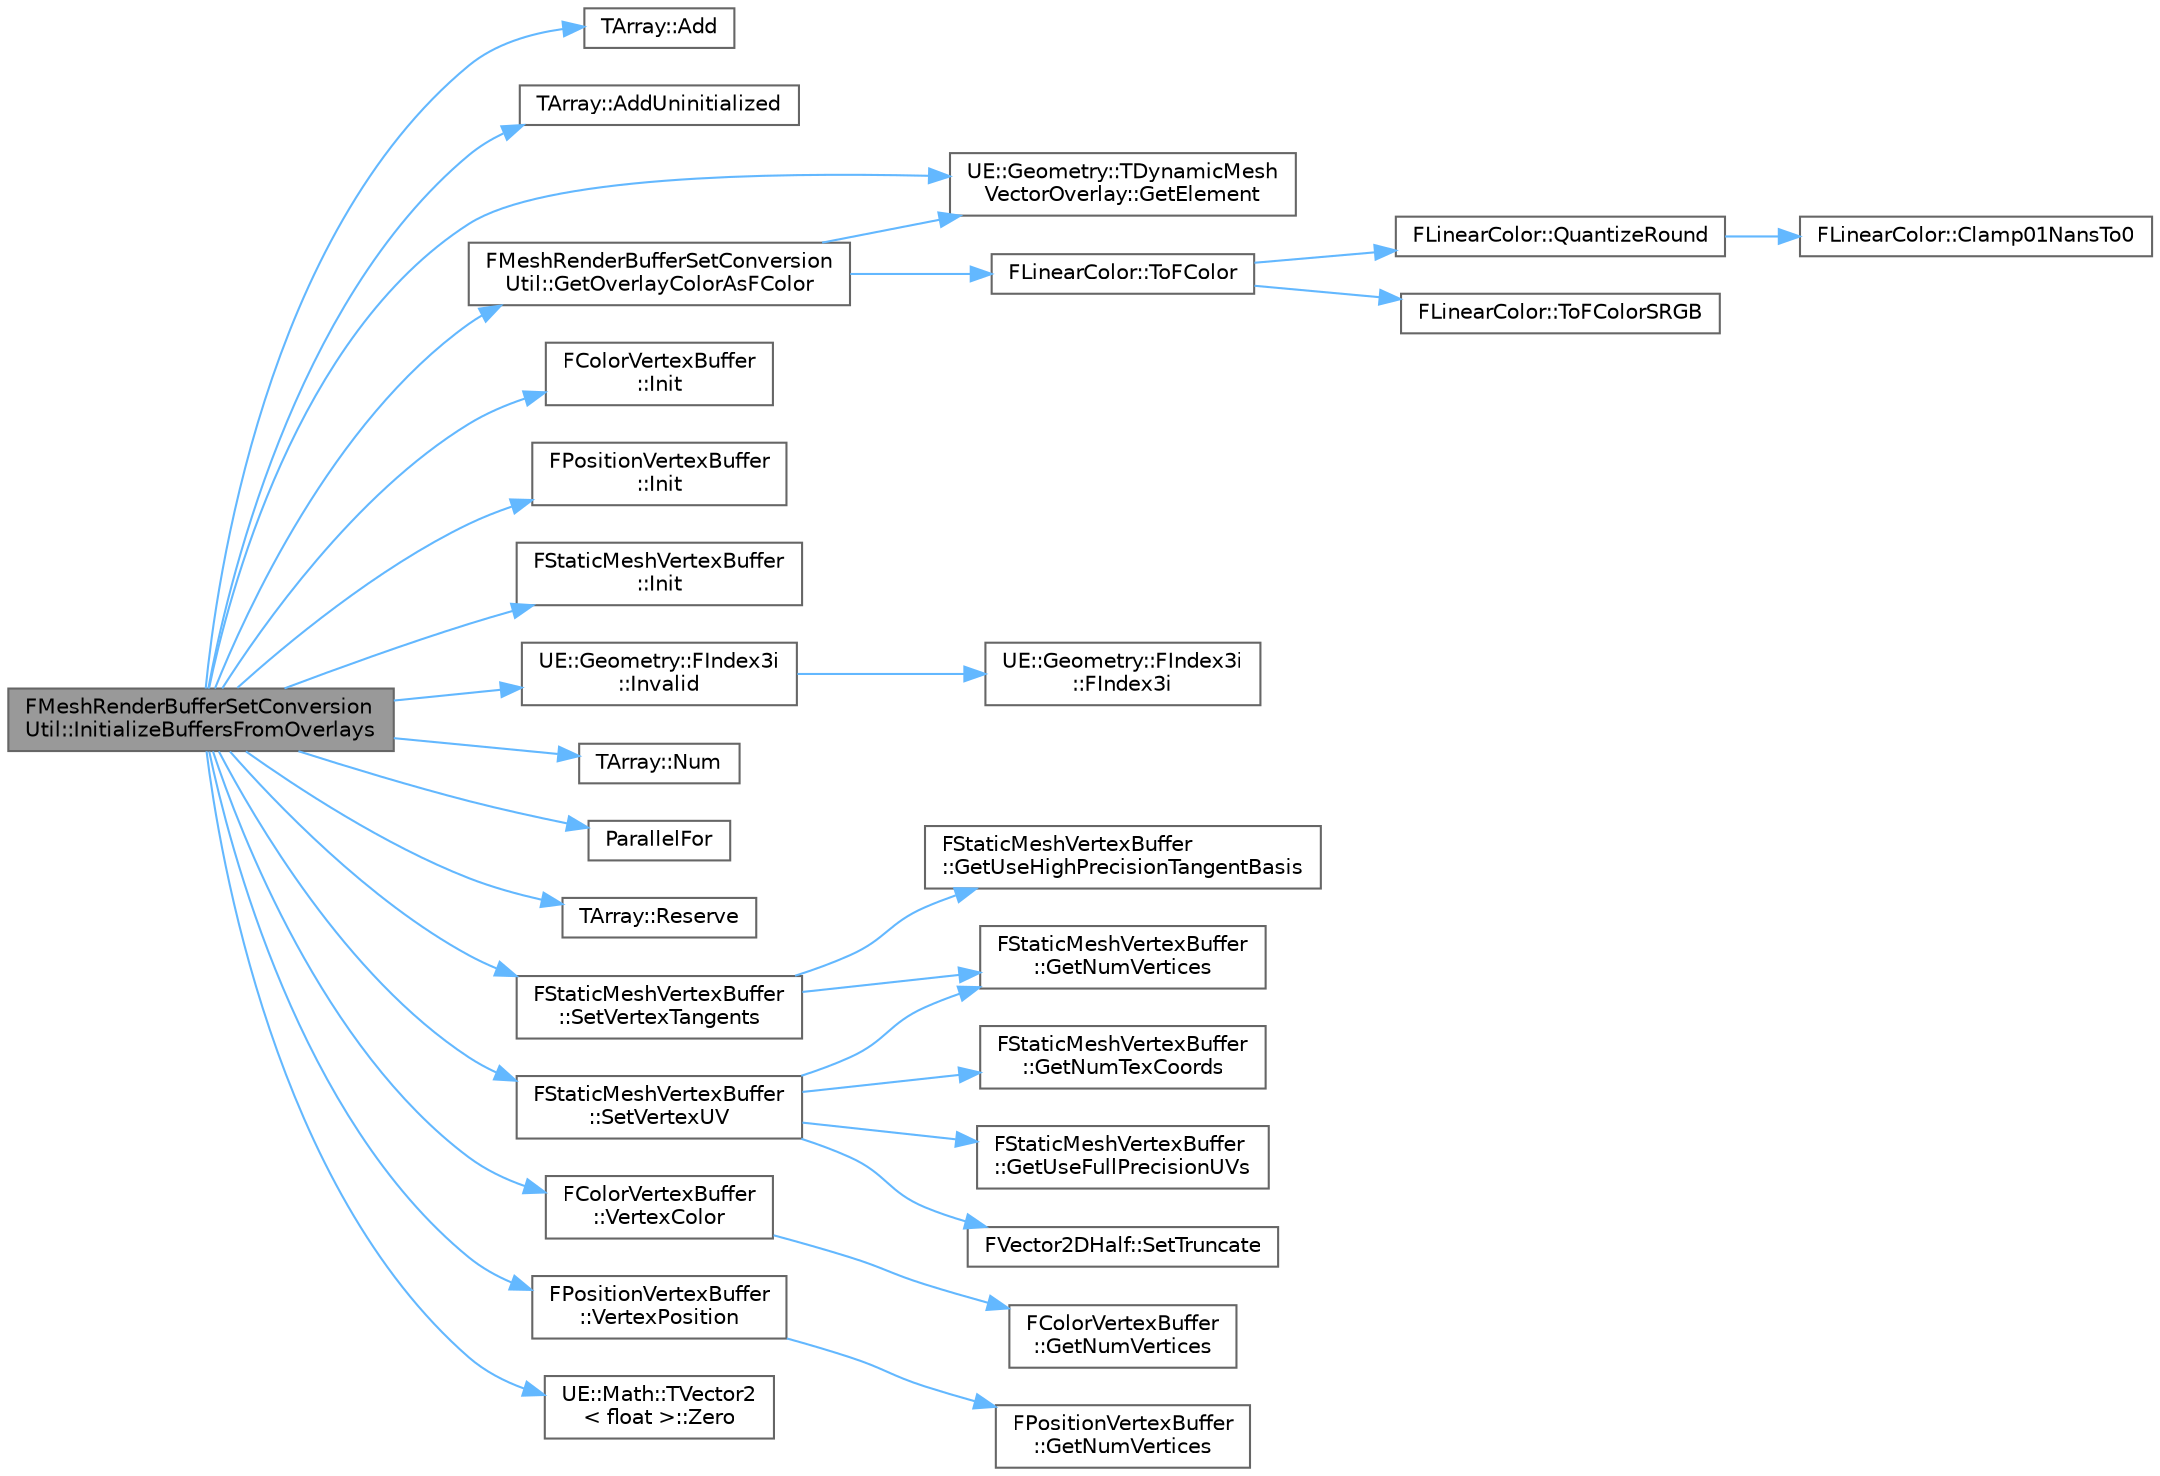 digraph "FMeshRenderBufferSetConversionUtil::InitializeBuffersFromOverlays"
{
 // INTERACTIVE_SVG=YES
 // LATEX_PDF_SIZE
  bgcolor="transparent";
  edge [fontname=Helvetica,fontsize=10,labelfontname=Helvetica,labelfontsize=10];
  node [fontname=Helvetica,fontsize=10,shape=box,height=0.2,width=0.4];
  rankdir="LR";
  Node1 [id="Node000001",label="FMeshRenderBufferSetConversion\lUtil::InitializeBuffersFromOverlays",height=0.2,width=0.4,color="gray40", fillcolor="grey60", style="filled", fontcolor="black",tooltip="Initialize rendering buffers from given attribute overlays."];
  Node1 -> Node2 [id="edge1_Node000001_Node000002",color="steelblue1",style="solid",tooltip=" "];
  Node2 [id="Node000002",label="TArray::Add",height=0.2,width=0.4,color="grey40", fillcolor="white", style="filled",URL="$d4/d52/classTArray.html#a94f6bf2bef04382fc79010abad57d823",tooltip="Adds a new item to the end of the array, possibly reallocating the whole array to fit."];
  Node1 -> Node3 [id="edge2_Node000001_Node000003",color="steelblue1",style="solid",tooltip=" "];
  Node3 [id="Node000003",label="TArray::AddUninitialized",height=0.2,width=0.4,color="grey40", fillcolor="white", style="filled",URL="$d4/d52/classTArray.html#a9d492bd65dc35e24fbbfd0e47b1b3c19",tooltip="Adds a given number of uninitialized elements into the array."];
  Node1 -> Node4 [id="edge3_Node000001_Node000004",color="steelblue1",style="solid",tooltip=" "];
  Node4 [id="Node000004",label="UE::Geometry::TDynamicMesh\lVectorOverlay::GetElement",height=0.2,width=0.4,color="grey40", fillcolor="white", style="filled",URL="$dc/d17/classUE_1_1Geometry_1_1TDynamicMeshVectorOverlay.html#a77fff21d2c91c2e7cd12414e47dab5c9",tooltip="Get Element at a specific ID."];
  Node1 -> Node5 [id="edge4_Node000001_Node000005",color="steelblue1",style="solid",tooltip=" "];
  Node5 [id="Node000005",label="FMeshRenderBufferSetConversion\lUtil::GetOverlayColorAsFColor",height=0.2,width=0.4,color="grey40", fillcolor="white", style="filled",URL="$d9/d3f/structFMeshRenderBufferSetConversionUtil.html#a8847ed92ad164a224ecf1dbda49719f6",tooltip="Get the overlay color the FColor, respecting the ColorSpaceTransformMode utilizing the VertexColorRem..."];
  Node5 -> Node4 [id="edge5_Node000005_Node000004",color="steelblue1",style="solid",tooltip=" "];
  Node5 -> Node6 [id="edge6_Node000005_Node000006",color="steelblue1",style="solid",tooltip=" "];
  Node6 [id="Node000006",label="FLinearColor::ToFColor",height=0.2,width=0.4,color="grey40", fillcolor="white", style="filled",URL="$d5/dd9/structFLinearColor.html#a8dce7f0fb360491c2cb693a3bf8dfc81",tooltip=" "];
  Node6 -> Node7 [id="edge7_Node000006_Node000007",color="steelblue1",style="solid",tooltip=" "];
  Node7 [id="Node000007",label="FLinearColor::QuantizeRound",height=0.2,width=0.4,color="grey40", fillcolor="white", style="filled",URL="$d5/dd9/structFLinearColor.html#aa5708ab3ae420dcced441ff23e73940e",tooltip="Quantizes the linear color with rounding and returns the result as a FColor."];
  Node7 -> Node8 [id="edge8_Node000007_Node000008",color="steelblue1",style="solid",tooltip=" "];
  Node8 [id="Node000008",label="FLinearColor::Clamp01NansTo0",height=0.2,width=0.4,color="grey40", fillcolor="white", style="filled",URL="$d5/dd9/structFLinearColor.html#ac3a39baa3fb01f9fc6adf161c6f55922",tooltip="Helper for pixel format conversions."];
  Node6 -> Node9 [id="edge9_Node000006_Node000009",color="steelblue1",style="solid",tooltip=" "];
  Node9 [id="Node000009",label="FLinearColor::ToFColorSRGB",height=0.2,width=0.4,color="grey40", fillcolor="white", style="filled",URL="$d5/dd9/structFLinearColor.html#a1964ad49baa7d1f9978c4920b5275bce",tooltip="Quantizes the linear color and returns the result as a FColor with optional sRGB conversion."];
  Node1 -> Node10 [id="edge10_Node000001_Node000010",color="steelblue1",style="solid",tooltip=" "];
  Node10 [id="Node000010",label="FColorVertexBuffer\l::Init",height=0.2,width=0.4,color="grey40", fillcolor="white", style="filled",URL="$d9/de0/classFColorVertexBuffer.html#a891dbd565ea28a4ea346f139f224be8e",tooltip=" "];
  Node1 -> Node11 [id="edge11_Node000001_Node000011",color="steelblue1",style="solid",tooltip=" "];
  Node11 [id="Node000011",label="FPositionVertexBuffer\l::Init",height=0.2,width=0.4,color="grey40", fillcolor="white", style="filled",URL="$db/db9/classFPositionVertexBuffer.html#ae443da94b8163bc63c441dcf1396aa91",tooltip=" "];
  Node1 -> Node12 [id="edge12_Node000001_Node000012",color="steelblue1",style="solid",tooltip=" "];
  Node12 [id="Node000012",label="FStaticMeshVertexBuffer\l::Init",height=0.2,width=0.4,color="grey40", fillcolor="white", style="filled",URL="$d7/d68/classFStaticMeshVertexBuffer.html#a6bc4e18e81faef122bb0a1b672b8d9e8",tooltip=" "];
  Node1 -> Node13 [id="edge13_Node000001_Node000013",color="steelblue1",style="solid",tooltip=" "];
  Node13 [id="Node000013",label="UE::Geometry::FIndex3i\l::Invalid",height=0.2,width=0.4,color="grey40", fillcolor="white", style="filled",URL="$de/dcb/structUE_1_1Geometry_1_1FIndex3i.html#ae91707c6d65425d6e117ad03b2f2da55",tooltip=" "];
  Node13 -> Node14 [id="edge14_Node000013_Node000014",color="steelblue1",style="solid",tooltip=" "];
  Node14 [id="Node000014",label="UE::Geometry::FIndex3i\l::FIndex3i",height=0.2,width=0.4,color="grey40", fillcolor="white", style="filled",URL="$de/dcb/structUE_1_1Geometry_1_1FIndex3i.html#a846920687720a0d5230f08160a34a064",tooltip=" "];
  Node1 -> Node15 [id="edge15_Node000001_Node000015",color="steelblue1",style="solid",tooltip=" "];
  Node15 [id="Node000015",label="TArray::Num",height=0.2,width=0.4,color="grey40", fillcolor="white", style="filled",URL="$d4/d52/classTArray.html#adcbf9ca48677a9c0c3830cd862dd40d8",tooltip="Returns number of elements in array."];
  Node1 -> Node16 [id="edge16_Node000001_Node000016",color="steelblue1",style="solid",tooltip=" "];
  Node16 [id="Node000016",label="ParallelFor",height=0.2,width=0.4,color="grey40", fillcolor="white", style="filled",URL="$d2/da1/ParallelFor_8h.html#a68b625089b9c041b662a1605dbef98f0",tooltip="General purpose parallel for that uses the taskgraph."];
  Node1 -> Node17 [id="edge17_Node000001_Node000017",color="steelblue1",style="solid",tooltip=" "];
  Node17 [id="Node000017",label="TArray::Reserve",height=0.2,width=0.4,color="grey40", fillcolor="white", style="filled",URL="$d4/d52/classTArray.html#a9225b97632948348a65bb19ff212bc08",tooltip="Reserves memory such that the array can contain at least Number elements."];
  Node1 -> Node18 [id="edge18_Node000001_Node000018",color="steelblue1",style="solid",tooltip=" "];
  Node18 [id="Node000018",label="FStaticMeshVertexBuffer\l::SetVertexTangents",height=0.2,width=0.4,color="grey40", fillcolor="white", style="filled",URL="$d7/d68/classFStaticMeshVertexBuffer.html#a1de9a4ad441b9ef83f050a784c1b940b",tooltip=" "];
  Node18 -> Node19 [id="edge19_Node000018_Node000019",color="steelblue1",style="solid",tooltip=" "];
  Node19 [id="Node000019",label="FStaticMeshVertexBuffer\l::GetNumVertices",height=0.2,width=0.4,color="grey40", fillcolor="white", style="filled",URL="$d7/d68/classFStaticMeshVertexBuffer.html#aa600e4aa2a0847b215a64adb78f11c94",tooltip=" "];
  Node18 -> Node20 [id="edge20_Node000018_Node000020",color="steelblue1",style="solid",tooltip=" "];
  Node20 [id="Node000020",label="FStaticMeshVertexBuffer\l::GetUseHighPrecisionTangentBasis",height=0.2,width=0.4,color="grey40", fillcolor="white", style="filled",URL="$d7/d68/classFStaticMeshVertexBuffer.html#a4ce4c7af988c236329c1f85b9607ee2a",tooltip=" "];
  Node1 -> Node21 [id="edge21_Node000001_Node000021",color="steelblue1",style="solid",tooltip=" "];
  Node21 [id="Node000021",label="FStaticMeshVertexBuffer\l::SetVertexUV",height=0.2,width=0.4,color="grey40", fillcolor="white", style="filled",URL="$d7/d68/classFStaticMeshVertexBuffer.html#a0ffadd8322a67b0d7070850f88809527",tooltip="Set the vertex UV values at the given index in the vertex buffer."];
  Node21 -> Node22 [id="edge22_Node000021_Node000022",color="steelblue1",style="solid",tooltip=" "];
  Node22 [id="Node000022",label="FStaticMeshVertexBuffer\l::GetNumTexCoords",height=0.2,width=0.4,color="grey40", fillcolor="white", style="filled",URL="$d7/d68/classFStaticMeshVertexBuffer.html#a48a471cfca4843bdec1efa8070f464af",tooltip=" "];
  Node21 -> Node19 [id="edge23_Node000021_Node000019",color="steelblue1",style="solid",tooltip=" "];
  Node21 -> Node23 [id="edge24_Node000021_Node000023",color="steelblue1",style="solid",tooltip=" "];
  Node23 [id="Node000023",label="FStaticMeshVertexBuffer\l::GetUseFullPrecisionUVs",height=0.2,width=0.4,color="grey40", fillcolor="white", style="filled",URL="$d7/d68/classFStaticMeshVertexBuffer.html#acc5ccb93776b81e5cddf6ebf9abeaddc",tooltip=" "];
  Node21 -> Node24 [id="edge25_Node000021_Node000024",color="steelblue1",style="solid",tooltip=" "];
  Node24 [id="Node000024",label="FVector2DHalf::SetTruncate",height=0.2,width=0.4,color="grey40", fillcolor="white", style="filled",URL="$dc/d7a/structFVector2DHalf.html#af4ed496ae35768e7a6aba89eebab017b",tooltip="Conversion with backwards-compatible Truncate rounding mode (default is RTNE)"];
  Node1 -> Node25 [id="edge26_Node000001_Node000025",color="steelblue1",style="solid",tooltip=" "];
  Node25 [id="Node000025",label="FColorVertexBuffer\l::VertexColor",height=0.2,width=0.4,color="grey40", fillcolor="white", style="filled",URL="$d9/de0/classFColorVertexBuffer.html#ac2924ef0899185ab88c59185235764dc",tooltip=" "];
  Node25 -> Node26 [id="edge27_Node000025_Node000026",color="steelblue1",style="solid",tooltip=" "];
  Node26 [id="Node000026",label="FColorVertexBuffer\l::GetNumVertices",height=0.2,width=0.4,color="grey40", fillcolor="white", style="filled",URL="$d9/de0/classFColorVertexBuffer.html#a01ec29f6707ee6d3ad86f4ac4b0a1222",tooltip=" "];
  Node1 -> Node27 [id="edge28_Node000001_Node000027",color="steelblue1",style="solid",tooltip=" "];
  Node27 [id="Node000027",label="FPositionVertexBuffer\l::VertexPosition",height=0.2,width=0.4,color="grey40", fillcolor="white", style="filled",URL="$db/db9/classFPositionVertexBuffer.html#ae02a28326de5357ddd2f21b4421ee1e2",tooltip=" "];
  Node27 -> Node28 [id="edge29_Node000027_Node000028",color="steelblue1",style="solid",tooltip=" "];
  Node28 [id="Node000028",label="FPositionVertexBuffer\l::GetNumVertices",height=0.2,width=0.4,color="grey40", fillcolor="white", style="filled",URL="$db/db9/classFPositionVertexBuffer.html#ad80f308a6a2d10bcf2ff26a1594662b1",tooltip=" "];
  Node1 -> Node29 [id="edge30_Node000001_Node000029",color="steelblue1",style="solid",tooltip=" "];
  Node29 [id="Node000029",label="UE::Math::TVector2\l\< float \>::Zero",height=0.2,width=0.4,color="grey40", fillcolor="white", style="filled",URL="$d2/d80/structUE_1_1Math_1_1TVector2.html#ada8fd1174d4f0999760cb5e0d37606b4",tooltip=" "];
}
